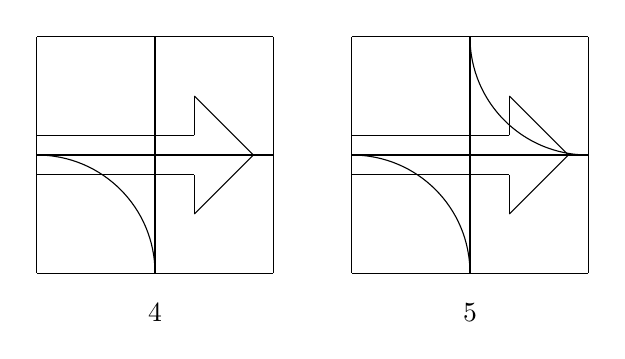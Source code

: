 \begin{tikzpicture}
	\begin{pgfonlayer}{nodelayer}
		\node [style=none] (31) at (0, 2) {};
		\node [style=none] (32) at (3, 2) {};
		\node [style=none] (33) at (3, -1) {};
		\node [style=none] (34) at (0, -1) {};
		\node [style=none] (35) at (1.5, 2) {};
		\node [style=none] (36) at (1.5, -1) {};
		\node [style=none] (37) at (0, 0.5) {};
		\node [style=none] (38) at (3, 0.5) {};
		\node [style=none] (39) at (1.5, -1.5) {4};
		\node [style=none] (49) at (0, 0.75) {};
		\node [style=none] (50) at (0, 0.25) {};
		\node [style=none] (51) at (2, 0.75) {};
		\node [style=none] (52) at (2, 0.25) {};
		\node [style=none] (53) at (2, 1.25) {};
		\node [style=none] (54) at (2, -0.25) {};
		\node [style=none] (55) at (2.75, 0.5) {};
		\node [style=none] (56) at (4, 2) {};
		\node [style=none] (57) at (7, 2) {};
		\node [style=none] (58) at (7, -1) {};
		\node [style=none] (59) at (4, -1) {};
		\node [style=none] (60) at (5.5, 2) {};
		\node [style=none] (61) at (5.5, -1) {};
		\node [style=none] (62) at (4, 0.5) {};
		\node [style=none] (63) at (7, 0.5) {};
		\node [style=none] (64) at (5.5, -1.5) {5};
		\node [style=none] (65) at (4, 0.75) {};
		\node [style=none] (66) at (4, 0.25) {};
		\node [style=none] (67) at (6, 0.75) {};
		\node [style=none] (68) at (6, 0.25) {};
		\node [style=none] (69) at (6, 1.25) {};
		\node [style=none] (70) at (6, -0.25) {};
		\node [style=none] (71) at (6.75, 0.5) {};
	\end{pgfonlayer}
	\begin{pgfonlayer}{edgelayer}
		\draw (31.center) to (34.center);
		\draw (33.center) to (34.center);
		\draw (31.center) to (32.center);
		\draw (32.center) to (33.center);
		\draw (35.center) to (36.center);
		\draw (37.center) to (38.center);
		\draw [bend left=45] (37.center) to (36.center);
		\draw (51.center) to (49.center);
		\draw (50.center) to (52.center);
		\draw (55.center) to (54.center);
		\draw (53.center) to (55.center);
		\draw (51.center) to (53.center);
		\draw (54.center) to (52.center);
		\draw (54.center) to (52.center);
		\draw (56.center) to (59.center);
		\draw (58.center) to (59.center);
		\draw (56.center) to (57.center);
		\draw (57.center) to (58.center);
		\draw (60.center) to (61.center);
		\draw (62.center) to (63.center);
		\draw [bend left=45] (62.center) to (61.center);
		\draw (67.center) to (65.center);
		\draw (66.center) to (68.center);
		\draw (71.center) to (70.center);
		\draw (69.center) to (71.center);
		\draw (67.center) to (69.center);
		\draw (70.center) to (68.center);
		\draw (70.center) to (68.center);
		\draw [bend right=45] (60.center) to (63.center);
	\end{pgfonlayer}
\end{tikzpicture}
